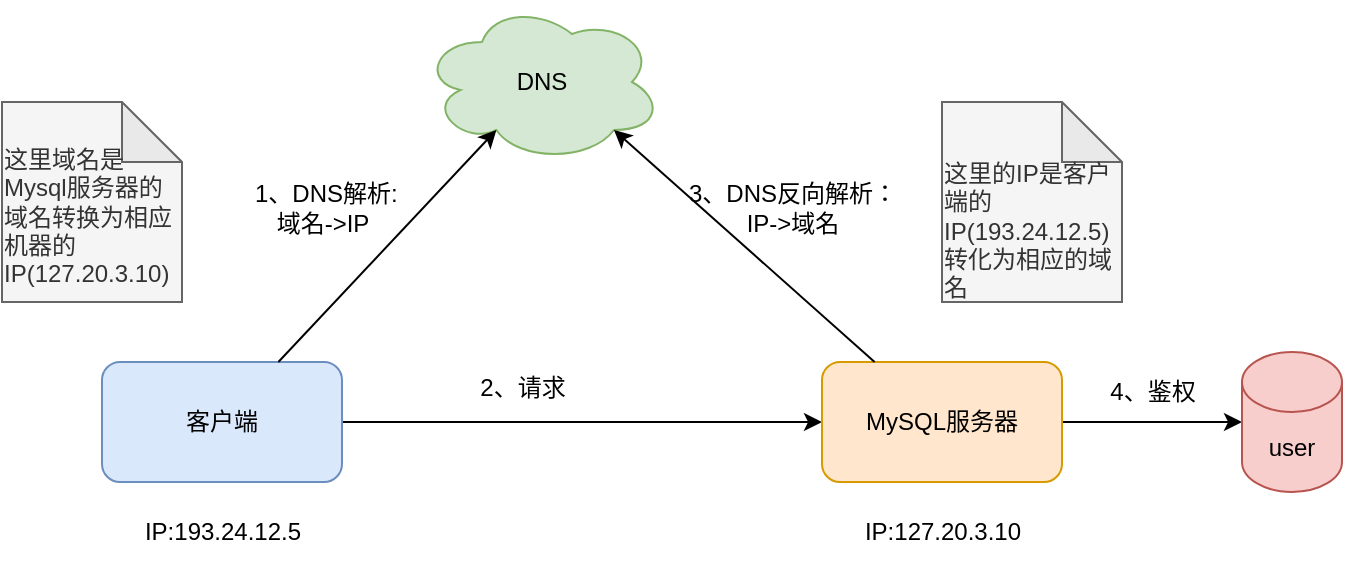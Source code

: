 <mxfile version="24.9.2">
  <diagram name="第 1 页" id="qgsKICwK5SenJctQfdlv">
    <mxGraphModel dx="1242" dy="785" grid="1" gridSize="10" guides="1" tooltips="1" connect="1" arrows="1" fold="1" page="1" pageScale="1" pageWidth="1654" pageHeight="2336" math="0" shadow="0">
      <root>
        <mxCell id="0" />
        <mxCell id="1" parent="0" />
        <mxCell id="uPyDmEctpxqSlNjkAT5i-4" style="edgeStyle=orthogonalEdgeStyle;rounded=0;orthogonalLoop=1;jettySize=auto;html=1;" edge="1" parent="1" source="uPyDmEctpxqSlNjkAT5i-1" target="uPyDmEctpxqSlNjkAT5i-2">
          <mxGeometry relative="1" as="geometry" />
        </mxCell>
        <mxCell id="uPyDmEctpxqSlNjkAT5i-1" value="&lt;span style=&quot;text-wrap-mode: nowrap;&quot;&gt;客户端&lt;/span&gt;" style="rounded=1;whiteSpace=wrap;html=1;fillColor=#dae8fc;strokeColor=#6c8ebf;" vertex="1" parent="1">
          <mxGeometry x="420" y="330" width="120" height="60" as="geometry" />
        </mxCell>
        <mxCell id="uPyDmEctpxqSlNjkAT5i-12" value="" style="edgeStyle=orthogonalEdgeStyle;rounded=0;orthogonalLoop=1;jettySize=auto;html=1;" edge="1" parent="1" source="uPyDmEctpxqSlNjkAT5i-2" target="uPyDmEctpxqSlNjkAT5i-11">
          <mxGeometry relative="1" as="geometry" />
        </mxCell>
        <mxCell id="uPyDmEctpxqSlNjkAT5i-2" value="MySQL服务器" style="rounded=1;whiteSpace=wrap;html=1;fillColor=#ffe6cc;strokeColor=#d79b00;" vertex="1" parent="1">
          <mxGeometry x="780" y="330" width="120" height="60" as="geometry" />
        </mxCell>
        <mxCell id="uPyDmEctpxqSlNjkAT5i-3" value="&lt;div&gt;IP:193.24.12.5&lt;/div&gt;" style="text;html=1;align=center;verticalAlign=middle;resizable=0;points=[];autosize=1;strokeColor=none;fillColor=none;" vertex="1" parent="1">
          <mxGeometry x="430" y="400" width="100" height="30" as="geometry" />
        </mxCell>
        <mxCell id="uPyDmEctpxqSlNjkAT5i-5" value="DNS" style="ellipse;shape=cloud;whiteSpace=wrap;html=1;fillColor=#d5e8d4;strokeColor=#82b366;" vertex="1" parent="1">
          <mxGeometry x="580" y="150" width="120" height="80" as="geometry" />
        </mxCell>
        <mxCell id="uPyDmEctpxqSlNjkAT5i-6" style="rounded=0;orthogonalLoop=1;jettySize=auto;html=1;entryX=0.31;entryY=0.8;entryDx=0;entryDy=0;entryPerimeter=0;" edge="1" parent="1" source="uPyDmEctpxqSlNjkAT5i-1" target="uPyDmEctpxqSlNjkAT5i-5">
          <mxGeometry relative="1" as="geometry" />
        </mxCell>
        <mxCell id="uPyDmEctpxqSlNjkAT5i-7" style="rounded=0;orthogonalLoop=1;jettySize=auto;html=1;entryX=0.8;entryY=0.8;entryDx=0;entryDy=0;entryPerimeter=0;" edge="1" parent="1" source="uPyDmEctpxqSlNjkAT5i-2" target="uPyDmEctpxqSlNjkAT5i-5">
          <mxGeometry relative="1" as="geometry" />
        </mxCell>
        <mxCell id="uPyDmEctpxqSlNjkAT5i-8" value="&amp;nbsp;1、DNS解析:&lt;div&gt;域名-&amp;gt;IP&lt;/div&gt;" style="text;html=1;align=center;verticalAlign=middle;resizable=0;points=[];autosize=1;strokeColor=none;fillColor=none;" vertex="1" parent="1">
          <mxGeometry x="480" y="233" width="100" height="40" as="geometry" />
        </mxCell>
        <mxCell id="uPyDmEctpxqSlNjkAT5i-9" value="2、请求" style="text;html=1;align=center;verticalAlign=middle;resizable=0;points=[];autosize=1;strokeColor=none;fillColor=none;" vertex="1" parent="1">
          <mxGeometry x="595" y="328" width="70" height="30" as="geometry" />
        </mxCell>
        <mxCell id="uPyDmEctpxqSlNjkAT5i-10" value="3、DNS反向解析：&lt;div&gt;IP-&amp;gt;域名&lt;/div&gt;" style="text;html=1;align=center;verticalAlign=middle;resizable=0;points=[];autosize=1;strokeColor=none;fillColor=none;" vertex="1" parent="1">
          <mxGeometry x="700" y="233" width="130" height="40" as="geometry" />
        </mxCell>
        <mxCell id="uPyDmEctpxqSlNjkAT5i-11" value="user" style="shape=cylinder3;whiteSpace=wrap;html=1;boundedLbl=1;backgroundOutline=1;size=15;fillColor=#f8cecc;strokeColor=#b85450;" vertex="1" parent="1">
          <mxGeometry x="990" y="325" width="50" height="70" as="geometry" />
        </mxCell>
        <mxCell id="uPyDmEctpxqSlNjkAT5i-13" value="4、鉴权" style="text;html=1;align=center;verticalAlign=middle;resizable=0;points=[];autosize=1;strokeColor=none;fillColor=none;" vertex="1" parent="1">
          <mxGeometry x="910" y="330" width="70" height="30" as="geometry" />
        </mxCell>
        <mxCell id="uPyDmEctpxqSlNjkAT5i-14" value="&lt;div&gt;&lt;br&gt;&lt;/div&gt;&lt;div style=&quot;text-align: left;&quot;&gt;&lt;span style=&quot;background-color: initial;&quot;&gt;这里域名是Mysql服务器的域名转换为相应机器的IP(127.20.3.10)&lt;/span&gt;&lt;/div&gt;" style="shape=note;whiteSpace=wrap;html=1;backgroundOutline=1;darkOpacity=0.05;fillColor=#f5f5f5;fontColor=#333333;strokeColor=#666666;" vertex="1" parent="1">
          <mxGeometry x="370" y="200" width="90" height="100" as="geometry" />
        </mxCell>
        <mxCell id="uPyDmEctpxqSlNjkAT5i-15" value="&lt;div&gt;&lt;br&gt;&lt;/div&gt;&lt;div&gt;&lt;br&gt;&lt;/div&gt;&lt;div style=&quot;text-align: left;&quot;&gt;这里的IP是客户端的IP(193.24.12.5)转化为相应的域名&lt;/div&gt;" style="shape=note;whiteSpace=wrap;html=1;backgroundOutline=1;darkOpacity=0.05;fillColor=#f5f5f5;strokeColor=#666666;fontColor=#333333;" vertex="1" parent="1">
          <mxGeometry x="840" y="200" width="90" height="100" as="geometry" />
        </mxCell>
        <mxCell id="uPyDmEctpxqSlNjkAT5i-16" value="&lt;div&gt;IP:127.20.3.10&lt;/div&gt;" style="text;html=1;align=center;verticalAlign=middle;resizable=0;points=[];autosize=1;strokeColor=none;fillColor=none;" vertex="1" parent="1">
          <mxGeometry x="790" y="400" width="100" height="30" as="geometry" />
        </mxCell>
      </root>
    </mxGraphModel>
  </diagram>
</mxfile>
